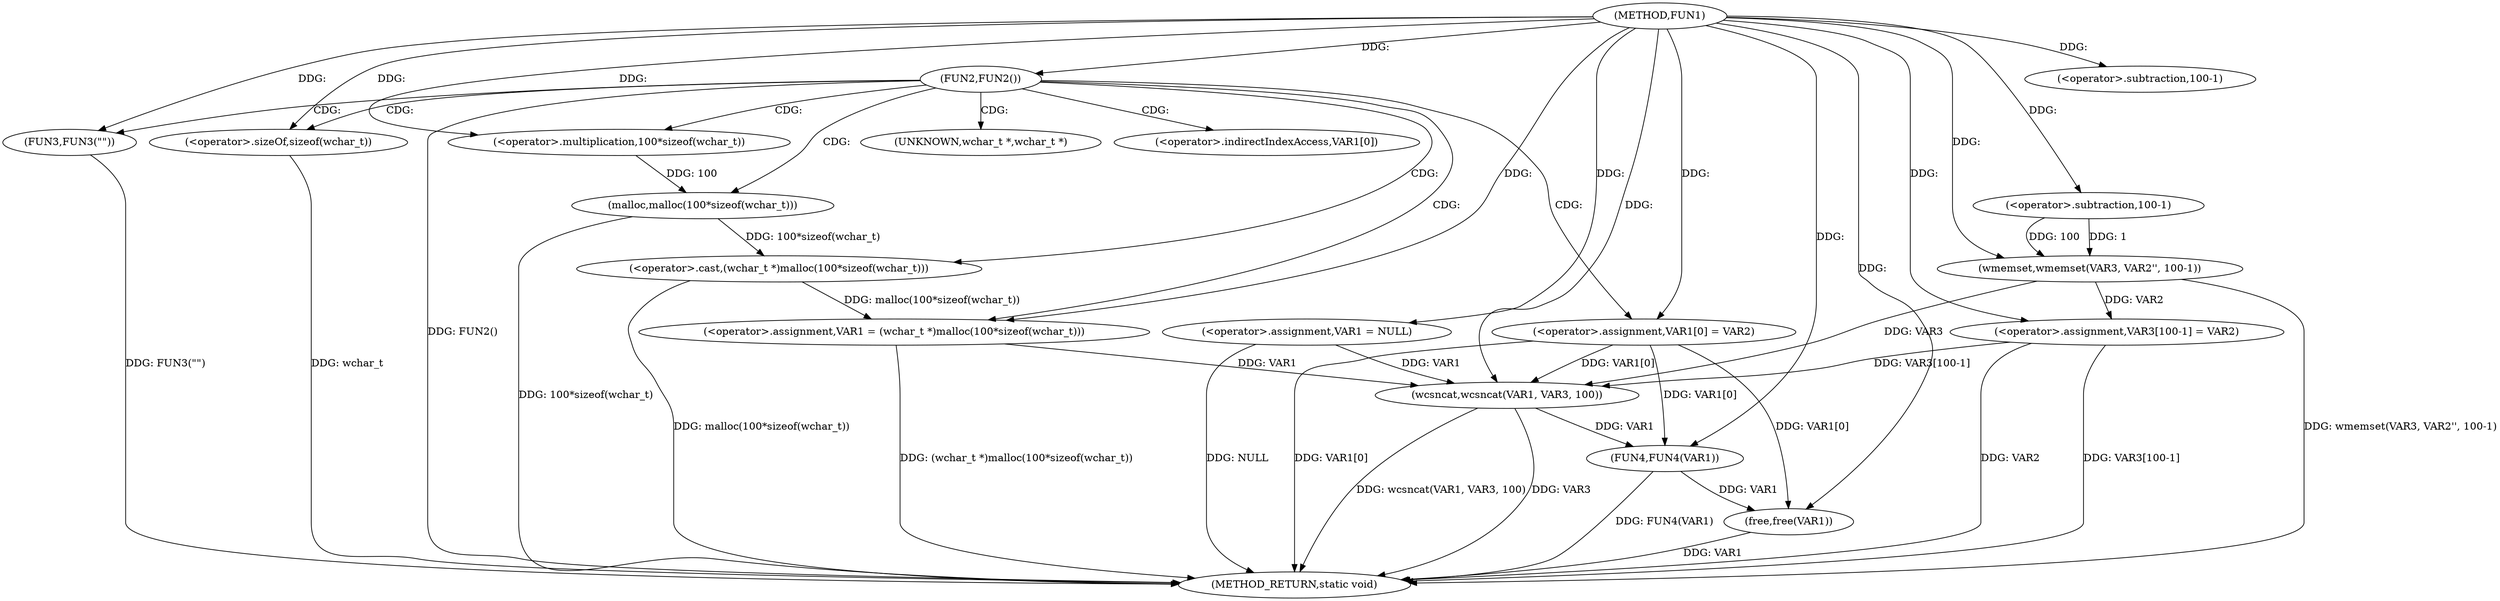 digraph FUN1 {  
"1000100" [label = "(METHOD,FUN1)" ]
"1000150" [label = "(METHOD_RETURN,static void)" ]
"1000103" [label = "(<operator>.assignment,VAR1 = NULL)" ]
"1000107" [label = "(FUN2,FUN2())" ]
"1000109" [label = "(FUN3,FUN3(\"\"))" ]
"1000113" [label = "(<operator>.assignment,VAR1 = (wchar_t *)malloc(100*sizeof(wchar_t)))" ]
"1000115" [label = "(<operator>.cast,(wchar_t *)malloc(100*sizeof(wchar_t)))" ]
"1000117" [label = "(malloc,malloc(100*sizeof(wchar_t)))" ]
"1000118" [label = "(<operator>.multiplication,100*sizeof(wchar_t))" ]
"1000120" [label = "(<operator>.sizeOf,sizeof(wchar_t))" ]
"1000122" [label = "(<operator>.assignment,VAR1[0] = VAR2)" ]
"1000129" [label = "(wmemset,wmemset(VAR3, VAR2'', 100-1))" ]
"1000132" [label = "(<operator>.subtraction,100-1)" ]
"1000135" [label = "(<operator>.assignment,VAR3[100-1] = VAR2)" ]
"1000138" [label = "(<operator>.subtraction,100-1)" ]
"1000142" [label = "(wcsncat,wcsncat(VAR1, VAR3, 100))" ]
"1000146" [label = "(FUN4,FUN4(VAR1))" ]
"1000148" [label = "(free,free(VAR1))" ]
"1000116" [label = "(UNKNOWN,wchar_t *,wchar_t *)" ]
"1000123" [label = "(<operator>.indirectIndexAccess,VAR1[0])" ]
  "1000115" -> "1000150"  [ label = "DDG: malloc(100*sizeof(wchar_t))"] 
  "1000142" -> "1000150"  [ label = "DDG: wcsncat(VAR1, VAR3, 100)"] 
  "1000107" -> "1000150"  [ label = "DDG: FUN2()"] 
  "1000103" -> "1000150"  [ label = "DDG: NULL"] 
  "1000117" -> "1000150"  [ label = "DDG: 100*sizeof(wchar_t)"] 
  "1000146" -> "1000150"  [ label = "DDG: FUN4(VAR1)"] 
  "1000109" -> "1000150"  [ label = "DDG: FUN3(\"\")"] 
  "1000122" -> "1000150"  [ label = "DDG: VAR1[0]"] 
  "1000135" -> "1000150"  [ label = "DDG: VAR2"] 
  "1000129" -> "1000150"  [ label = "DDG: wmemset(VAR3, VAR2'', 100-1)"] 
  "1000142" -> "1000150"  [ label = "DDG: VAR3"] 
  "1000113" -> "1000150"  [ label = "DDG: (wchar_t *)malloc(100*sizeof(wchar_t))"] 
  "1000120" -> "1000150"  [ label = "DDG: wchar_t"] 
  "1000148" -> "1000150"  [ label = "DDG: VAR1"] 
  "1000135" -> "1000150"  [ label = "DDG: VAR3[100-1]"] 
  "1000100" -> "1000103"  [ label = "DDG: "] 
  "1000100" -> "1000107"  [ label = "DDG: "] 
  "1000100" -> "1000109"  [ label = "DDG: "] 
  "1000115" -> "1000113"  [ label = "DDG: malloc(100*sizeof(wchar_t))"] 
  "1000100" -> "1000113"  [ label = "DDG: "] 
  "1000117" -> "1000115"  [ label = "DDG: 100*sizeof(wchar_t)"] 
  "1000118" -> "1000117"  [ label = "DDG: 100"] 
  "1000100" -> "1000118"  [ label = "DDG: "] 
  "1000100" -> "1000120"  [ label = "DDG: "] 
  "1000100" -> "1000122"  [ label = "DDG: "] 
  "1000100" -> "1000129"  [ label = "DDG: "] 
  "1000132" -> "1000129"  [ label = "DDG: 100"] 
  "1000132" -> "1000129"  [ label = "DDG: 1"] 
  "1000100" -> "1000132"  [ label = "DDG: "] 
  "1000129" -> "1000135"  [ label = "DDG: VAR2"] 
  "1000100" -> "1000135"  [ label = "DDG: "] 
  "1000100" -> "1000138"  [ label = "DDG: "] 
  "1000103" -> "1000142"  [ label = "DDG: VAR1"] 
  "1000113" -> "1000142"  [ label = "DDG: VAR1"] 
  "1000122" -> "1000142"  [ label = "DDG: VAR1[0]"] 
  "1000100" -> "1000142"  [ label = "DDG: "] 
  "1000129" -> "1000142"  [ label = "DDG: VAR3"] 
  "1000135" -> "1000142"  [ label = "DDG: VAR3[100-1]"] 
  "1000122" -> "1000146"  [ label = "DDG: VAR1[0]"] 
  "1000142" -> "1000146"  [ label = "DDG: VAR1"] 
  "1000100" -> "1000146"  [ label = "DDG: "] 
  "1000122" -> "1000148"  [ label = "DDG: VAR1[0]"] 
  "1000146" -> "1000148"  [ label = "DDG: VAR1"] 
  "1000100" -> "1000148"  [ label = "DDG: "] 
  "1000107" -> "1000109"  [ label = "CDG: "] 
  "1000107" -> "1000123"  [ label = "CDG: "] 
  "1000107" -> "1000116"  [ label = "CDG: "] 
  "1000107" -> "1000115"  [ label = "CDG: "] 
  "1000107" -> "1000120"  [ label = "CDG: "] 
  "1000107" -> "1000117"  [ label = "CDG: "] 
  "1000107" -> "1000113"  [ label = "CDG: "] 
  "1000107" -> "1000118"  [ label = "CDG: "] 
  "1000107" -> "1000122"  [ label = "CDG: "] 
}
